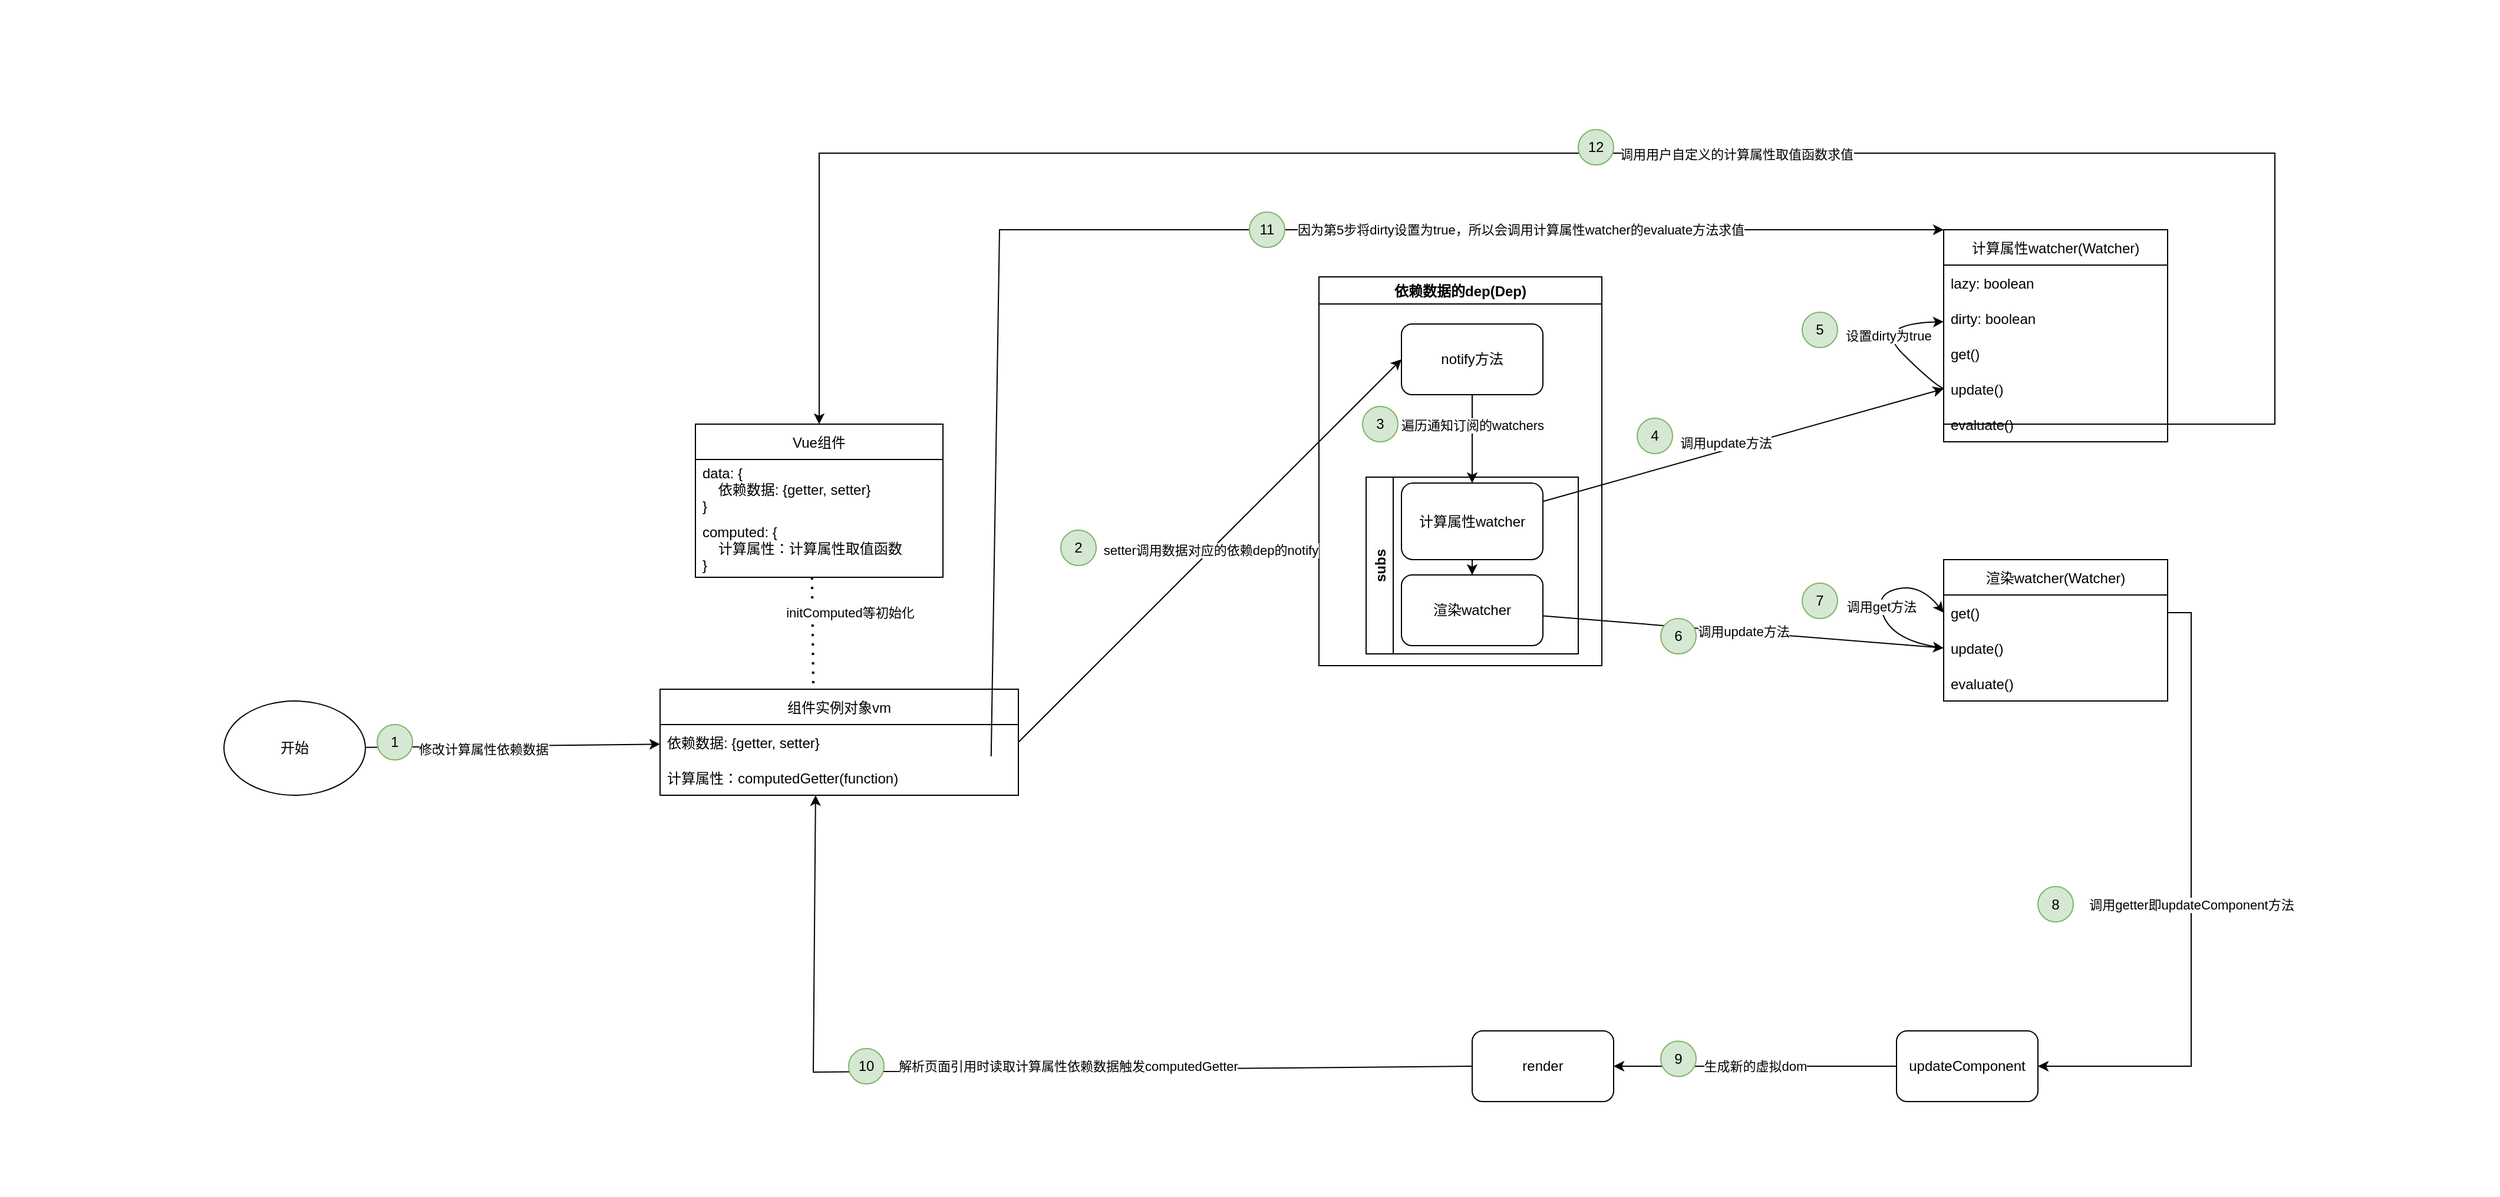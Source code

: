 <mxfile version="20.4.2" type="github">
  <diagram id="KRrhXRRU8eQTftCkpOic" name="第 1 页">
    <mxGraphModel dx="-1055" dy="640" grid="1" gridSize="10" guides="1" tooltips="1" connect="1" arrows="1" fold="1" page="1" pageScale="1" pageWidth="827" pageHeight="1169" math="0" shadow="0">
      <root>
        <mxCell id="0" />
        <mxCell id="1" parent="0" />
        <mxCell id="TRp2O_oBvqd9nP3IBGQD-56" value="组件实例对象vm" style="swimlane;fontStyle=0;childLayout=stackLayout;horizontal=1;startSize=30;horizontalStack=0;resizeParent=1;resizeParentMax=0;resizeLast=0;collapsible=1;marginBottom=0;" vertex="1" parent="1">
          <mxGeometry x="3110" y="1015" width="304" height="90" as="geometry" />
        </mxCell>
        <mxCell id="TRp2O_oBvqd9nP3IBGQD-57" value="依赖数据: {getter, setter}" style="text;strokeColor=none;fillColor=none;align=left;verticalAlign=middle;spacingLeft=4;spacingRight=4;overflow=hidden;points=[[0,0.5],[1,0.5]];portConstraint=eastwest;rotatable=0;" vertex="1" parent="TRp2O_oBvqd9nP3IBGQD-56">
          <mxGeometry y="30" width="304" height="30" as="geometry" />
        </mxCell>
        <mxCell id="TRp2O_oBvqd9nP3IBGQD-58" value="计算属性：computedGetter(function)" style="text;strokeColor=none;fillColor=none;align=left;verticalAlign=middle;spacingLeft=4;spacingRight=4;overflow=hidden;points=[[0,0.5],[1,0.5]];portConstraint=eastwest;rotatable=0;" vertex="1" parent="TRp2O_oBvqd9nP3IBGQD-56">
          <mxGeometry y="60" width="304" height="30" as="geometry" />
        </mxCell>
        <mxCell id="TRp2O_oBvqd9nP3IBGQD-59" value="依赖数据的dep(Dep)" style="swimlane;" vertex="1" parent="1">
          <mxGeometry x="3669" y="665" width="240" height="330" as="geometry" />
        </mxCell>
        <mxCell id="TRp2O_oBvqd9nP3IBGQD-60" value="subs" style="swimlane;horizontal=0;" vertex="1" parent="TRp2O_oBvqd9nP3IBGQD-59">
          <mxGeometry x="40" y="170" width="180" height="150" as="geometry" />
        </mxCell>
        <mxCell id="TRp2O_oBvqd9nP3IBGQD-61" value="" style="edgeStyle=orthogonalEdgeStyle;rounded=0;orthogonalLoop=1;jettySize=auto;html=1;" edge="1" parent="TRp2O_oBvqd9nP3IBGQD-60" source="TRp2O_oBvqd9nP3IBGQD-62" target="TRp2O_oBvqd9nP3IBGQD-63">
          <mxGeometry relative="1" as="geometry" />
        </mxCell>
        <mxCell id="TRp2O_oBvqd9nP3IBGQD-62" value="计算属性watcher" style="rounded=1;whiteSpace=wrap;html=1;" vertex="1" parent="TRp2O_oBvqd9nP3IBGQD-60">
          <mxGeometry x="30" y="5" width="120" height="65" as="geometry" />
        </mxCell>
        <mxCell id="TRp2O_oBvqd9nP3IBGQD-63" value="渲染watcher" style="rounded=1;whiteSpace=wrap;html=1;" vertex="1" parent="TRp2O_oBvqd9nP3IBGQD-60">
          <mxGeometry x="30" y="83" width="120" height="60" as="geometry" />
        </mxCell>
        <mxCell id="TRp2O_oBvqd9nP3IBGQD-64" value="" style="edgeStyle=orthogonalEdgeStyle;rounded=0;orthogonalLoop=1;jettySize=auto;html=1;" edge="1" parent="TRp2O_oBvqd9nP3IBGQD-59" source="TRp2O_oBvqd9nP3IBGQD-66" target="TRp2O_oBvqd9nP3IBGQD-62">
          <mxGeometry relative="1" as="geometry" />
        </mxCell>
        <mxCell id="TRp2O_oBvqd9nP3IBGQD-65" value="遍历通知订阅的watchers" style="edgeLabel;html=1;align=center;verticalAlign=middle;resizable=0;points=[];" vertex="1" connectable="0" parent="TRp2O_oBvqd9nP3IBGQD-64">
          <mxGeometry x="-0.307" relative="1" as="geometry">
            <mxPoint as="offset" />
          </mxGeometry>
        </mxCell>
        <mxCell id="TRp2O_oBvqd9nP3IBGQD-66" value="notify方法" style="rounded=1;whiteSpace=wrap;html=1;" vertex="1" parent="TRp2O_oBvqd9nP3IBGQD-59">
          <mxGeometry x="70" y="40" width="120" height="60" as="geometry" />
        </mxCell>
        <mxCell id="TRp2O_oBvqd9nP3IBGQD-67" value="3" style="ellipse;whiteSpace=wrap;html=1;aspect=fixed;fillColor=#d5e8d4;strokeColor=#82b366;" vertex="1" parent="TRp2O_oBvqd9nP3IBGQD-59">
          <mxGeometry x="37" y="110" width="30" height="30" as="geometry" />
        </mxCell>
        <mxCell id="TRp2O_oBvqd9nP3IBGQD-68" value="计算属性watcher(Watcher)" style="swimlane;fontStyle=0;childLayout=stackLayout;horizontal=1;startSize=30;horizontalStack=0;resizeParent=1;resizeParentMax=0;resizeLast=0;collapsible=1;marginBottom=0;" vertex="1" parent="1">
          <mxGeometry x="4199" y="625" width="190" height="180" as="geometry">
            <mxRectangle x="2660" y="1020" width="180" height="30" as="alternateBounds" />
          </mxGeometry>
        </mxCell>
        <mxCell id="TRp2O_oBvqd9nP3IBGQD-69" value="lazy: boolean" style="text;strokeColor=none;fillColor=none;align=left;verticalAlign=middle;spacingLeft=4;spacingRight=4;overflow=hidden;points=[[0,0.5],[1,0.5]];portConstraint=eastwest;rotatable=0;" vertex="1" parent="TRp2O_oBvqd9nP3IBGQD-68">
          <mxGeometry y="30" width="190" height="30" as="geometry" />
        </mxCell>
        <mxCell id="TRp2O_oBvqd9nP3IBGQD-70" value="dirty: boolean" style="text;strokeColor=none;fillColor=none;align=left;verticalAlign=middle;spacingLeft=4;spacingRight=4;overflow=hidden;points=[[0,0.5],[1,0.5]];portConstraint=eastwest;rotatable=0;" vertex="1" parent="TRp2O_oBvqd9nP3IBGQD-68">
          <mxGeometry y="60" width="190" height="30" as="geometry" />
        </mxCell>
        <mxCell id="TRp2O_oBvqd9nP3IBGQD-71" value="get()" style="text;strokeColor=none;fillColor=none;align=left;verticalAlign=middle;spacingLeft=4;spacingRight=4;overflow=hidden;points=[[0,0.5],[1,0.5]];portConstraint=eastwest;rotatable=0;" vertex="1" parent="TRp2O_oBvqd9nP3IBGQD-68">
          <mxGeometry y="90" width="190" height="30" as="geometry" />
        </mxCell>
        <mxCell id="TRp2O_oBvqd9nP3IBGQD-72" value="update()" style="text;strokeColor=none;fillColor=none;align=left;verticalAlign=middle;spacingLeft=4;spacingRight=4;overflow=hidden;points=[[0,0.5],[1,0.5]];portConstraint=eastwest;rotatable=0;" vertex="1" parent="TRp2O_oBvqd9nP3IBGQD-68">
          <mxGeometry y="120" width="190" height="30" as="geometry" />
        </mxCell>
        <mxCell id="TRp2O_oBvqd9nP3IBGQD-73" value="evaluate()" style="text;strokeColor=none;fillColor=none;align=left;verticalAlign=middle;spacingLeft=4;spacingRight=4;overflow=hidden;points=[[0,0.5],[1,0.5]];portConstraint=eastwest;rotatable=0;" vertex="1" parent="TRp2O_oBvqd9nP3IBGQD-68">
          <mxGeometry y="150" width="190" height="30" as="geometry" />
        </mxCell>
        <mxCell id="TRp2O_oBvqd9nP3IBGQD-74" value="" style="curved=1;endArrow=classic;html=1;rounded=0;exitX=0;exitY=0.5;exitDx=0;exitDy=0;" edge="1" parent="TRp2O_oBvqd9nP3IBGQD-68" source="TRp2O_oBvqd9nP3IBGQD-72" target="TRp2O_oBvqd9nP3IBGQD-70">
          <mxGeometry width="50" height="50" relative="1" as="geometry">
            <mxPoint x="-60" y="130" as="sourcePoint" />
            <mxPoint x="-10" y="80" as="targetPoint" />
            <Array as="points">
              <mxPoint x="-10" y="130" />
              <mxPoint x="-60" y="80" />
            </Array>
          </mxGeometry>
        </mxCell>
        <mxCell id="TRp2O_oBvqd9nP3IBGQD-75" value="设置dirty为true" style="edgeLabel;html=1;align=center;verticalAlign=middle;resizable=0;points=[];" vertex="1" connectable="0" parent="TRp2O_oBvqd9nP3IBGQD-74">
          <mxGeometry x="-0.075" y="-2" relative="1" as="geometry">
            <mxPoint as="offset" />
          </mxGeometry>
        </mxCell>
        <mxCell id="TRp2O_oBvqd9nP3IBGQD-76" value="开始" style="ellipse;whiteSpace=wrap;html=1;" vertex="1" parent="1">
          <mxGeometry x="2740" y="1025" width="120" height="80" as="geometry" />
        </mxCell>
        <mxCell id="TRp2O_oBvqd9nP3IBGQD-77" value="" style="endArrow=classic;html=1;rounded=0;" edge="1" parent="1" source="TRp2O_oBvqd9nP3IBGQD-76" target="TRp2O_oBvqd9nP3IBGQD-56">
          <mxGeometry width="50" height="50" relative="1" as="geometry">
            <mxPoint x="3219" y="1095" as="sourcePoint" />
            <mxPoint x="3269" y="1045" as="targetPoint" />
          </mxGeometry>
        </mxCell>
        <mxCell id="TRp2O_oBvqd9nP3IBGQD-78" value="修改计算属性依赖数据" style="edgeLabel;html=1;align=center;verticalAlign=middle;resizable=0;points=[];" vertex="1" connectable="0" parent="TRp2O_oBvqd9nP3IBGQD-77">
          <mxGeometry x="-0.205" y="-2" relative="1" as="geometry">
            <mxPoint as="offset" />
          </mxGeometry>
        </mxCell>
        <mxCell id="TRp2O_oBvqd9nP3IBGQD-79" value="1" style="ellipse;whiteSpace=wrap;html=1;aspect=fixed;fillColor=#d5e8d4;strokeColor=#82b366;" vertex="1" parent="1">
          <mxGeometry x="2870" y="1045" width="30" height="30" as="geometry" />
        </mxCell>
        <mxCell id="TRp2O_oBvqd9nP3IBGQD-80" value="setter调用数据对应的依赖dep的notify" style="endArrow=classic;html=1;rounded=0;exitX=1;exitY=0.5;exitDx=0;exitDy=0;entryX=0;entryY=0.5;entryDx=0;entryDy=0;" edge="1" parent="1" source="TRp2O_oBvqd9nP3IBGQD-57" target="TRp2O_oBvqd9nP3IBGQD-66">
          <mxGeometry width="50" height="50" relative="1" as="geometry">
            <mxPoint x="3219" y="1025" as="sourcePoint" />
            <mxPoint x="3269" y="975" as="targetPoint" />
          </mxGeometry>
        </mxCell>
        <mxCell id="TRp2O_oBvqd9nP3IBGQD-81" value="" style="endArrow=classic;html=1;rounded=0;entryX=0;entryY=0.5;entryDx=0;entryDy=0;" edge="1" parent="1" source="TRp2O_oBvqd9nP3IBGQD-62" target="TRp2O_oBvqd9nP3IBGQD-72">
          <mxGeometry width="50" height="50" relative="1" as="geometry">
            <mxPoint x="3699" y="1075" as="sourcePoint" />
            <mxPoint x="3749" y="1025" as="targetPoint" />
          </mxGeometry>
        </mxCell>
        <mxCell id="TRp2O_oBvqd9nP3IBGQD-82" value="调用update方法" style="edgeLabel;html=1;align=center;verticalAlign=middle;resizable=0;points=[];" vertex="1" connectable="0" parent="TRp2O_oBvqd9nP3IBGQD-81">
          <mxGeometry x="-0.09" relative="1" as="geometry">
            <mxPoint y="-6" as="offset" />
          </mxGeometry>
        </mxCell>
        <mxCell id="TRp2O_oBvqd9nP3IBGQD-83" value="2" style="ellipse;whiteSpace=wrap;html=1;aspect=fixed;fillColor=#d5e8d4;strokeColor=#82b366;" vertex="1" parent="1">
          <mxGeometry x="3450" y="880" width="30" height="30" as="geometry" />
        </mxCell>
        <mxCell id="TRp2O_oBvqd9nP3IBGQD-84" value="4" style="ellipse;whiteSpace=wrap;html=1;aspect=fixed;fillColor=#d5e8d4;strokeColor=#82b366;" vertex="1" parent="1">
          <mxGeometry x="3939" y="785" width="30" height="30" as="geometry" />
        </mxCell>
        <mxCell id="TRp2O_oBvqd9nP3IBGQD-85" value="5" style="ellipse;whiteSpace=wrap;html=1;aspect=fixed;fillColor=#d5e8d4;strokeColor=#82b366;" vertex="1" parent="1">
          <mxGeometry x="4079" y="695" width="30" height="30" as="geometry" />
        </mxCell>
        <mxCell id="TRp2O_oBvqd9nP3IBGQD-86" value="渲染watcher(Watcher)" style="swimlane;fontStyle=0;childLayout=stackLayout;horizontal=1;startSize=30;horizontalStack=0;resizeParent=1;resizeParentMax=0;resizeLast=0;collapsible=1;marginBottom=0;" vertex="1" parent="1">
          <mxGeometry x="4199" y="905" width="190" height="120" as="geometry">
            <mxRectangle x="2660" y="1020" width="180" height="30" as="alternateBounds" />
          </mxGeometry>
        </mxCell>
        <mxCell id="TRp2O_oBvqd9nP3IBGQD-87" value="get()" style="text;strokeColor=none;fillColor=none;align=left;verticalAlign=middle;spacingLeft=4;spacingRight=4;overflow=hidden;points=[[0,0.5],[1,0.5]];portConstraint=eastwest;rotatable=0;" vertex="1" parent="TRp2O_oBvqd9nP3IBGQD-86">
          <mxGeometry y="30" width="190" height="30" as="geometry" />
        </mxCell>
        <mxCell id="TRp2O_oBvqd9nP3IBGQD-88" value="update()" style="text;strokeColor=none;fillColor=none;align=left;verticalAlign=middle;spacingLeft=4;spacingRight=4;overflow=hidden;points=[[0,0.5],[1,0.5]];portConstraint=eastwest;rotatable=0;" vertex="1" parent="TRp2O_oBvqd9nP3IBGQD-86">
          <mxGeometry y="60" width="190" height="30" as="geometry" />
        </mxCell>
        <mxCell id="TRp2O_oBvqd9nP3IBGQD-89" value="evaluate()" style="text;strokeColor=none;fillColor=none;align=left;verticalAlign=middle;spacingLeft=4;spacingRight=4;overflow=hidden;points=[[0,0.5],[1,0.5]];portConstraint=eastwest;rotatable=0;" vertex="1" parent="TRp2O_oBvqd9nP3IBGQD-86">
          <mxGeometry y="90" width="190" height="30" as="geometry" />
        </mxCell>
        <mxCell id="TRp2O_oBvqd9nP3IBGQD-90" value="" style="curved=1;endArrow=classic;html=1;rounded=0;exitX=0;exitY=0.5;exitDx=0;exitDy=0;entryX=0;entryY=0.5;entryDx=0;entryDy=0;" edge="1" parent="TRp2O_oBvqd9nP3IBGQD-86" source="TRp2O_oBvqd9nP3IBGQD-88" target="TRp2O_oBvqd9nP3IBGQD-87">
          <mxGeometry width="50" height="50" relative="1" as="geometry">
            <mxPoint x="-60" y="130" as="sourcePoint" />
            <mxPoint x="-10" y="100" as="targetPoint" />
            <Array as="points">
              <mxPoint x="-40" y="70" />
              <mxPoint x="-60" y="30" />
              <mxPoint x="-20" y="20" />
            </Array>
          </mxGeometry>
        </mxCell>
        <mxCell id="TRp2O_oBvqd9nP3IBGQD-91" value="调用get方法" style="edgeLabel;html=1;align=center;verticalAlign=middle;resizable=0;points=[];" vertex="1" connectable="0" parent="TRp2O_oBvqd9nP3IBGQD-90">
          <mxGeometry x="-0.075" y="-2" relative="1" as="geometry">
            <mxPoint as="offset" />
          </mxGeometry>
        </mxCell>
        <mxCell id="TRp2O_oBvqd9nP3IBGQD-92" value="调用update方法" style="endArrow=classic;html=1;rounded=0;entryX=0;entryY=0.5;entryDx=0;entryDy=0;" edge="1" parent="1" source="TRp2O_oBvqd9nP3IBGQD-63" target="TRp2O_oBvqd9nP3IBGQD-88">
          <mxGeometry width="50" height="50" relative="1" as="geometry">
            <mxPoint x="3679" y="935" as="sourcePoint" />
            <mxPoint x="3729" y="885" as="targetPoint" />
          </mxGeometry>
        </mxCell>
        <mxCell id="TRp2O_oBvqd9nP3IBGQD-93" value="6" style="ellipse;whiteSpace=wrap;html=1;aspect=fixed;fillColor=#d5e8d4;strokeColor=#82b366;" vertex="1" parent="1">
          <mxGeometry x="3959" y="955" width="30" height="30" as="geometry" />
        </mxCell>
        <mxCell id="TRp2O_oBvqd9nP3IBGQD-94" value="7" style="ellipse;whiteSpace=wrap;html=1;aspect=fixed;fillColor=#d5e8d4;strokeColor=#82b366;" vertex="1" parent="1">
          <mxGeometry x="4079" y="925" width="30" height="30" as="geometry" />
        </mxCell>
        <mxCell id="TRp2O_oBvqd9nP3IBGQD-95" value="生成新的虚拟dom" style="edgeStyle=orthogonalEdgeStyle;rounded=0;orthogonalLoop=1;jettySize=auto;html=1;entryX=1;entryY=0.5;entryDx=0;entryDy=0;" edge="1" parent="1" source="TRp2O_oBvqd9nP3IBGQD-96" target="TRp2O_oBvqd9nP3IBGQD-98">
          <mxGeometry relative="1" as="geometry" />
        </mxCell>
        <mxCell id="TRp2O_oBvqd9nP3IBGQD-96" value="updateComponent" style="rounded=1;whiteSpace=wrap;html=1;" vertex="1" parent="1">
          <mxGeometry x="4159" y="1305" width="120" height="60" as="geometry" />
        </mxCell>
        <mxCell id="TRp2O_oBvqd9nP3IBGQD-97" value="调用getter即updateComponent方法" style="edgeStyle=orthogonalEdgeStyle;rounded=0;orthogonalLoop=1;jettySize=auto;html=1;entryX=1;entryY=0.5;entryDx=0;entryDy=0;exitX=1;exitY=0.5;exitDx=0;exitDy=0;" edge="1" parent="1" source="TRp2O_oBvqd9nP3IBGQD-87" target="TRp2O_oBvqd9nP3IBGQD-96">
          <mxGeometry relative="1" as="geometry">
            <mxPoint x="4359" y="1185" as="targetPoint" />
            <Array as="points">
              <mxPoint x="4409" y="950" />
              <mxPoint x="4409" y="1335" />
            </Array>
          </mxGeometry>
        </mxCell>
        <mxCell id="TRp2O_oBvqd9nP3IBGQD-98" value="render" style="rounded=1;whiteSpace=wrap;html=1;" vertex="1" parent="1">
          <mxGeometry x="3799" y="1305" width="120" height="60" as="geometry" />
        </mxCell>
        <mxCell id="TRp2O_oBvqd9nP3IBGQD-99" value="8" style="ellipse;whiteSpace=wrap;html=1;aspect=fixed;fillColor=#d5e8d4;strokeColor=#82b366;" vertex="1" parent="1">
          <mxGeometry x="4279" y="1182.5" width="30" height="30" as="geometry" />
        </mxCell>
        <mxCell id="TRp2O_oBvqd9nP3IBGQD-100" value="9" style="ellipse;whiteSpace=wrap;html=1;aspect=fixed;fillColor=#d5e8d4;strokeColor=#82b366;" vertex="1" parent="1">
          <mxGeometry x="3959" y="1313.75" width="30" height="30" as="geometry" />
        </mxCell>
        <mxCell id="TRp2O_oBvqd9nP3IBGQD-101" value="" style="endArrow=classic;html=1;rounded=0;exitX=0;exitY=0.5;exitDx=0;exitDy=0;entryX=0.434;entryY=1;entryDx=0;entryDy=0;entryPerimeter=0;" edge="1" parent="1" source="TRp2O_oBvqd9nP3IBGQD-98" target="TRp2O_oBvqd9nP3IBGQD-58">
          <mxGeometry width="50" height="50" relative="1" as="geometry">
            <mxPoint x="3839" y="1145" as="sourcePoint" />
            <mxPoint x="3889" y="1095" as="targetPoint" />
            <Array as="points">
              <mxPoint x="3240" y="1340" />
            </Array>
          </mxGeometry>
        </mxCell>
        <mxCell id="TRp2O_oBvqd9nP3IBGQD-102" value="解析页面引用时读取计算属性依赖数据触发computedGetter" style="edgeLabel;html=1;align=center;verticalAlign=middle;resizable=0;points=[];" vertex="1" connectable="0" parent="TRp2O_oBvqd9nP3IBGQD-101">
          <mxGeometry x="-0.137" y="-3" relative="1" as="geometry">
            <mxPoint x="-1" as="offset" />
          </mxGeometry>
        </mxCell>
        <mxCell id="TRp2O_oBvqd9nP3IBGQD-103" value="10" style="ellipse;whiteSpace=wrap;html=1;aspect=fixed;fillColor=#d5e8d4;strokeColor=#82b366;" vertex="1" parent="1">
          <mxGeometry x="3270" y="1320" width="30" height="30" as="geometry" />
        </mxCell>
        <mxCell id="TRp2O_oBvqd9nP3IBGQD-104" value="因为第5步将dirty设置为true，所以会调用计算属性watcher的evaluate方法求值" style="endArrow=classic;html=1;rounded=0;exitX=0.924;exitY=-0.1;exitDx=0;exitDy=0;exitPerimeter=0;entryX=0;entryY=0;entryDx=0;entryDy=0;" edge="1" parent="1" source="TRp2O_oBvqd9nP3IBGQD-58" target="TRp2O_oBvqd9nP3IBGQD-68">
          <mxGeometry x="0.425" width="50" height="50" relative="1" as="geometry">
            <mxPoint x="3839" y="1085" as="sourcePoint" />
            <mxPoint x="3400" y="450" as="targetPoint" />
            <Array as="points">
              <mxPoint x="3398" y="625" />
              <mxPoint x="3880" y="625" />
            </Array>
            <mxPoint as="offset" />
          </mxGeometry>
        </mxCell>
        <mxCell id="TRp2O_oBvqd9nP3IBGQD-105" value="Vue组件" style="swimlane;fontStyle=0;childLayout=stackLayout;horizontal=1;startSize=30;horizontalStack=0;resizeParent=1;resizeParentMax=0;resizeLast=0;collapsible=1;marginBottom=0;" vertex="1" parent="1">
          <mxGeometry x="3140" y="790" width="210" height="130" as="geometry" />
        </mxCell>
        <mxCell id="TRp2O_oBvqd9nP3IBGQD-106" value="data: {&#xa;    依赖数据: {getter, setter}&#xa;}" style="text;strokeColor=none;fillColor=none;align=left;verticalAlign=middle;spacingLeft=4;spacingRight=4;overflow=hidden;points=[[0,0.5],[1,0.5]];portConstraint=eastwest;rotatable=0;" vertex="1" parent="TRp2O_oBvqd9nP3IBGQD-105">
          <mxGeometry y="30" width="210" height="50" as="geometry" />
        </mxCell>
        <mxCell id="TRp2O_oBvqd9nP3IBGQD-107" value="computed: {&#xa;    计算属性：计算属性取值函数&#xa;}" style="text;strokeColor=none;fillColor=none;align=left;verticalAlign=middle;spacingLeft=4;spacingRight=4;overflow=hidden;points=[[0,0.5],[1,0.5]];portConstraint=eastwest;rotatable=0;" vertex="1" parent="TRp2O_oBvqd9nP3IBGQD-105">
          <mxGeometry y="80" width="210" height="50" as="geometry" />
        </mxCell>
        <mxCell id="TRp2O_oBvqd9nP3IBGQD-108" value="" style="endArrow=none;dashed=1;html=1;dashPattern=1 3;strokeWidth=2;rounded=0;exitX=0.471;exitY=1;exitDx=0;exitDy=0;exitPerimeter=0;" edge="1" parent="1" source="TRp2O_oBvqd9nP3IBGQD-107">
          <mxGeometry width="50" height="50" relative="1" as="geometry">
            <mxPoint x="3170" y="1160" as="sourcePoint" />
            <mxPoint x="3240" y="1010" as="targetPoint" />
          </mxGeometry>
        </mxCell>
        <mxCell id="TRp2O_oBvqd9nP3IBGQD-109" value="initComputed等初始化" style="edgeLabel;html=1;align=center;verticalAlign=middle;resizable=0;points=[];" vertex="1" connectable="0" parent="TRp2O_oBvqd9nP3IBGQD-108">
          <mxGeometry x="-0.344" relative="1" as="geometry">
            <mxPoint x="31" as="offset" />
          </mxGeometry>
        </mxCell>
        <mxCell id="TRp2O_oBvqd9nP3IBGQD-110" value="11" style="ellipse;whiteSpace=wrap;html=1;aspect=fixed;fillColor=#d5e8d4;strokeColor=#82b366;" vertex="1" parent="1">
          <mxGeometry x="3610" y="610" width="30" height="30" as="geometry" />
        </mxCell>
        <mxCell id="TRp2O_oBvqd9nP3IBGQD-111" value="" style="endArrow=classic;html=1;rounded=0;exitX=0;exitY=0.5;exitDx=0;exitDy=0;entryX=0.5;entryY=0;entryDx=0;entryDy=0;" edge="1" parent="1" source="TRp2O_oBvqd9nP3IBGQD-73" target="TRp2O_oBvqd9nP3IBGQD-105">
          <mxGeometry width="50" height="50" relative="1" as="geometry">
            <mxPoint x="4320" y="480" as="sourcePoint" />
            <mxPoint x="2780" y="630" as="targetPoint" />
            <Array as="points">
              <mxPoint x="4480" y="790" />
              <mxPoint x="4480" y="560" />
              <mxPoint x="3245" y="560" />
            </Array>
          </mxGeometry>
        </mxCell>
        <mxCell id="TRp2O_oBvqd9nP3IBGQD-112" value="调用用户自定义的计算属性取值函数求值" style="edgeLabel;html=1;align=center;verticalAlign=middle;resizable=0;points=[];" vertex="1" connectable="0" parent="TRp2O_oBvqd9nP3IBGQD-111">
          <mxGeometry x="-0.02" y="1" relative="1" as="geometry">
            <mxPoint as="offset" />
          </mxGeometry>
        </mxCell>
        <mxCell id="TRp2O_oBvqd9nP3IBGQD-113" value="12" style="ellipse;whiteSpace=wrap;html=1;aspect=fixed;fillColor=#d5e8d4;strokeColor=#82b366;" vertex="1" parent="1">
          <mxGeometry x="3889" y="540" width="30" height="30" as="geometry" />
        </mxCell>
        <mxCell id="TRp2O_oBvqd9nP3IBGQD-114" value="&amp;nbsp;" style="text;html=1;align=center;verticalAlign=middle;resizable=0;points=[];autosize=1;strokeColor=none;fillColor=none;" vertex="1" parent="1">
          <mxGeometry x="3505" y="1415" width="30" height="30" as="geometry" />
        </mxCell>
        <mxCell id="TRp2O_oBvqd9nP3IBGQD-115" value="&amp;nbsp;" style="text;html=1;align=center;verticalAlign=middle;resizable=0;points=[];autosize=1;strokeColor=none;fillColor=none;" vertex="1" parent="1">
          <mxGeometry x="3515" y="430" width="30" height="30" as="geometry" />
        </mxCell>
        <mxCell id="TRp2O_oBvqd9nP3IBGQD-116" value="&amp;nbsp;" style="text;html=1;align=center;verticalAlign=middle;resizable=0;points=[];autosize=1;strokeColor=none;fillColor=none;" vertex="1" parent="1">
          <mxGeometry x="4640" y="830" width="30" height="30" as="geometry" />
        </mxCell>
        <mxCell id="TRp2O_oBvqd9nP3IBGQD-117" value="&amp;nbsp;" style="text;html=1;align=center;verticalAlign=middle;resizable=0;points=[];autosize=1;strokeColor=none;fillColor=none;" vertex="1" parent="1">
          <mxGeometry x="2550" y="1050" width="30" height="30" as="geometry" />
        </mxCell>
      </root>
    </mxGraphModel>
  </diagram>
</mxfile>
